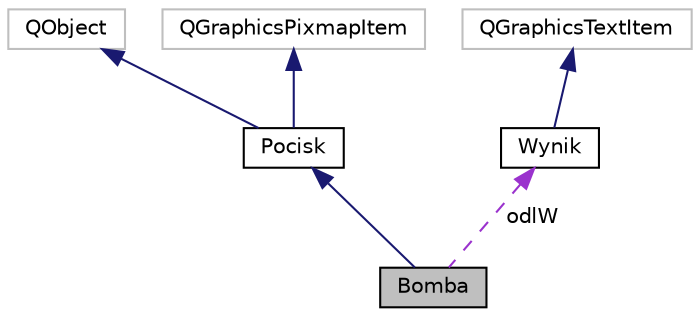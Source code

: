 digraph "Bomba"
{
 // LATEX_PDF_SIZE
  edge [fontname="Helvetica",fontsize="10",labelfontname="Helvetica",labelfontsize="10"];
  node [fontname="Helvetica",fontsize="10",shape=record];
  Node4 [label="Bomba",height=0.2,width=0.4,color="black", fillcolor="grey75", style="filled", fontcolor="black",tooltip="The Bomba class Klasa odpowiedzialna za wystrzal bomby, odliczanie czasu i jej znikniecie."];
  Node5 -> Node4 [dir="back",color="midnightblue",fontsize="10",style="solid",fontname="Helvetica"];
  Node5 [label="Pocisk",height=0.2,width=0.4,color="black", fillcolor="white", style="filled",URL="$class_pocisk.html",tooltip="The Pocisk class Klasa podstawowa zawierajaca wspolne cechy pociskow."];
  Node6 -> Node5 [dir="back",color="midnightblue",fontsize="10",style="solid",fontname="Helvetica"];
  Node6 [label="QObject",height=0.2,width=0.4,color="grey75", fillcolor="white", style="filled",tooltip=" "];
  Node7 -> Node5 [dir="back",color="midnightblue",fontsize="10",style="solid",fontname="Helvetica"];
  Node7 [label="QGraphicsPixmapItem",height=0.2,width=0.4,color="grey75", fillcolor="white", style="filled",tooltip=" "];
  Node8 -> Node4 [dir="back",color="darkorchid3",fontsize="10",style="dashed",label=" odlW" ,fontname="Helvetica"];
  Node8 [label="Wynik",height=0.2,width=0.4,color="black", fillcolor="white", style="filled",URL="$class_wynik.html",tooltip="The Wynik class."];
  Node9 -> Node8 [dir="back",color="midnightblue",fontsize="10",style="solid",fontname="Helvetica"];
  Node9 [label="QGraphicsTextItem",height=0.2,width=0.4,color="grey75", fillcolor="white", style="filled",tooltip=" "];
}
